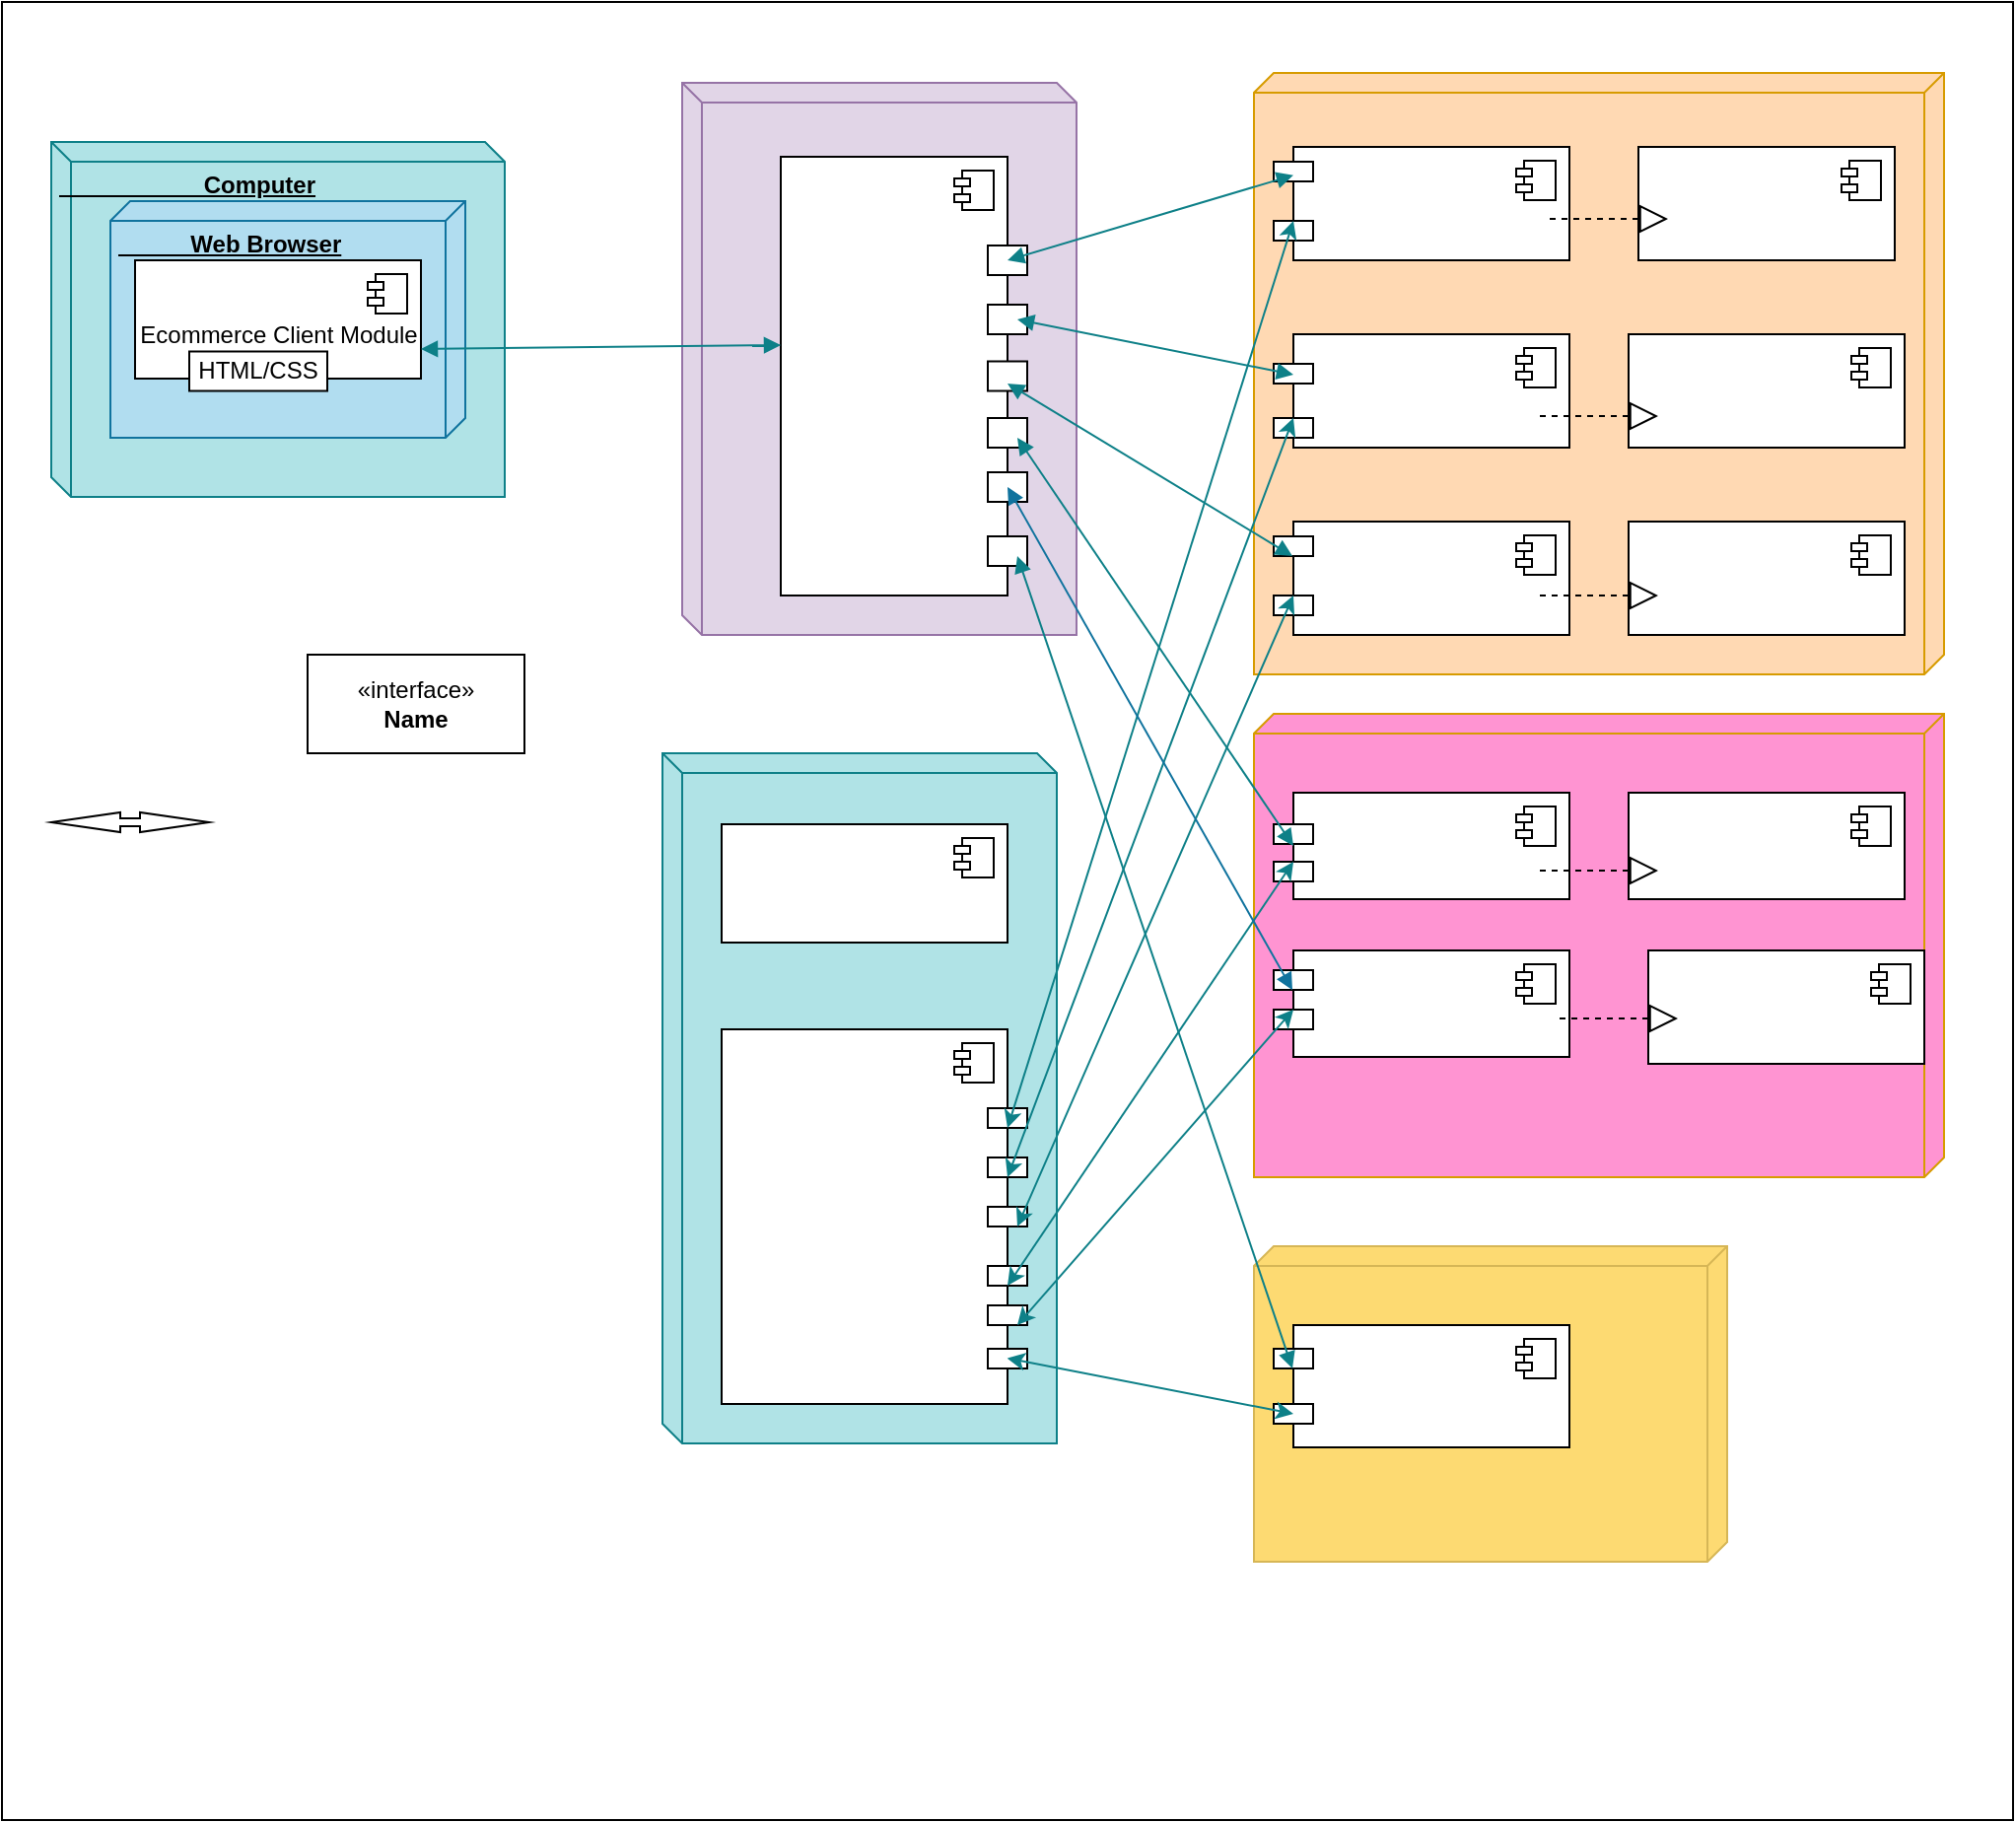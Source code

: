 <mxfile version="24.7.4">
  <diagram name="Page-1" id="vhs3pV7maKaz41Letp2S">
    <mxGraphModel dx="1050" dy="1372" grid="1" gridSize="10" guides="1" tooltips="1" connect="1" arrows="1" fold="1" page="1" pageScale="1" pageWidth="1100" pageHeight="850" math="0" shadow="0">
      <root>
        <mxCell id="0" />
        <mxCell id="1" parent="0" />
        <mxCell id="Byewc4a8WY_J0uslb-Vc-2" value="" style="rounded=0;whiteSpace=wrap;html=1;" vertex="1" parent="1">
          <mxGeometry x="5" y="-11" width="1020" height="922" as="geometry" />
        </mxCell>
        <mxCell id="Byewc4a8WY_J0uslb-Vc-3" value="" style="verticalAlign=top;align=left;spacingTop=8;spacingLeft=2;spacingRight=12;shape=cube;size=10;direction=south;fontStyle=4;html=1;whiteSpace=wrap;fillColor=#FFD9B3;strokeColor=#d79b00;" vertex="1" parent="1">
          <mxGeometry x="640" y="25" width="350" height="305" as="geometry" />
        </mxCell>
        <mxCell id="Byewc4a8WY_J0uslb-Vc-4" value="" style="verticalAlign=top;align=left;spacingTop=8;spacingLeft=2;spacingRight=12;shape=cube;size=10;direction=east;fontStyle=4;html=1;whiteSpace=wrap;fillColor=#e1d5e7;strokeColor=#9673a6;" vertex="1" parent="1">
          <mxGeometry x="350" y="30" width="200" height="280" as="geometry" />
        </mxCell>
        <mxCell id="Byewc4a8WY_J0uslb-Vc-5" value="&lt;b&gt;&amp;nbsp; &amp;nbsp; &amp;nbsp; &amp;nbsp; &amp;nbsp; &amp;nbsp; &amp;nbsp; &amp;nbsp; &amp;nbsp; &amp;nbsp; &amp;nbsp; Computer&lt;/b&gt;" style="verticalAlign=top;align=left;spacingTop=8;spacingLeft=2;spacingRight=12;shape=cube;size=10;direction=east;fontStyle=4;html=1;whiteSpace=wrap;fillColor=#b0e3e6;strokeColor=#0e8088;" vertex="1" parent="1">
          <mxGeometry x="30" y="60" width="230" height="180" as="geometry" />
        </mxCell>
        <mxCell id="Byewc4a8WY_J0uslb-Vc-6" value="" style="verticalAlign=top;align=left;spacingTop=8;spacingLeft=2;spacingRight=12;shape=cube;size=10;direction=east;fontStyle=4;html=1;whiteSpace=wrap;fillColor=#b0e3e6;strokeColor=#0e8088;" vertex="1" parent="1">
          <mxGeometry x="340" y="370" width="200" height="350" as="geometry" />
        </mxCell>
        <mxCell id="Byewc4a8WY_J0uslb-Vc-7" value="" style="verticalAlign=top;align=left;spacingTop=8;spacingLeft=2;spacingRight=12;shape=cube;size=10;direction=south;fontStyle=4;html=1;whiteSpace=wrap;fillColor=#fdda72;strokeColor=#d6b656;" vertex="1" parent="1">
          <mxGeometry x="640" y="620" width="240" height="160" as="geometry" />
        </mxCell>
        <mxCell id="Byewc4a8WY_J0uslb-Vc-8" value="&lt;b&gt;&amp;nbsp; &amp;nbsp; &amp;nbsp; &amp;nbsp; &amp;nbsp; &amp;nbsp;Web Browser&lt;/b&gt;" style="verticalAlign=top;align=left;spacingTop=8;spacingLeft=2;spacingRight=12;shape=cube;size=10;direction=south;fontStyle=4;html=1;whiteSpace=wrap;fillColor=#b1ddf0;strokeColor=#10739e;" vertex="1" parent="1">
          <mxGeometry x="60" y="90" width="180" height="120" as="geometry" />
        </mxCell>
        <mxCell id="Byewc4a8WY_J0uslb-Vc-9" value="" style="html=1;dropTarget=0;whiteSpace=wrap;direction=south;" vertex="1" parent="1">
          <mxGeometry x="400" y="67.5" width="115" height="222.5" as="geometry" />
        </mxCell>
        <mxCell id="Byewc4a8WY_J0uslb-Vc-10" value="" style="shape=module;jettyWidth=8;jettyHeight=4;" vertex="1" parent="Byewc4a8WY_J0uslb-Vc-9">
          <mxGeometry x="1" width="20" height="20" relative="1" as="geometry">
            <mxPoint x="-27" y="7" as="offset" />
          </mxGeometry>
        </mxCell>
        <mxCell id="Byewc4a8WY_J0uslb-Vc-11" value="" style="shape=umlLifeline;perimeter=lifelinePerimeter;whiteSpace=wrap;html=1;container=1;dropTarget=0;collapsible=0;recursiveResize=0;outlineConnect=0;portConstraint=eastwest;newEdgeStyle={&quot;curved&quot;:0,&quot;rounded&quot;:0};direction=south;" vertex="1" parent="1">
          <mxGeometry x="505" y="112.5" width="20" height="15" as="geometry" />
        </mxCell>
        <mxCell id="Byewc4a8WY_J0uslb-Vc-14" value="" style="ellipse;whiteSpace=wrap;html=1;align=center;aspect=fixed;fillColor=none;strokeColor=none;resizable=0;perimeter=centerPerimeter;rotatable=0;allowArrows=0;points=[];outlineConnect=1;" vertex="1" parent="1">
          <mxGeometry x="590" y="90" width="10" height="10" as="geometry" />
        </mxCell>
        <mxCell id="Byewc4a8WY_J0uslb-Vc-15" value="" style="html=1;dropTarget=0;whiteSpace=wrap;direction=west;" vertex="1" parent="1">
          <mxGeometry x="835" y="62.5" width="130" height="57.5" as="geometry" />
        </mxCell>
        <mxCell id="Byewc4a8WY_J0uslb-Vc-16" value="" style="shape=module;jettyWidth=8;jettyHeight=4;" vertex="1" parent="Byewc4a8WY_J0uslb-Vc-15">
          <mxGeometry x="1" width="20" height="20" relative="1" as="geometry">
            <mxPoint x="-27" y="7" as="offset" />
          </mxGeometry>
        </mxCell>
        <mxCell id="Byewc4a8WY_J0uslb-Vc-17" value="" style="html=1;dropTarget=0;whiteSpace=wrap;direction=west;" vertex="1" parent="1">
          <mxGeometry x="830" y="157.5" width="140" height="57.5" as="geometry" />
        </mxCell>
        <mxCell id="Byewc4a8WY_J0uslb-Vc-18" value="" style="shape=module;jettyWidth=8;jettyHeight=4;" vertex="1" parent="Byewc4a8WY_J0uslb-Vc-17">
          <mxGeometry x="1" width="20" height="20" relative="1" as="geometry">
            <mxPoint x="-27" y="7" as="offset" />
          </mxGeometry>
        </mxCell>
        <mxCell id="Byewc4a8WY_J0uslb-Vc-19" value="" style="html=1;dropTarget=0;whiteSpace=wrap;direction=west;" vertex="1" parent="1">
          <mxGeometry x="660" y="62.5" width="140" height="57.5" as="geometry" />
        </mxCell>
        <mxCell id="Byewc4a8WY_J0uslb-Vc-20" value="" style="shape=module;jettyWidth=8;jettyHeight=4;" vertex="1" parent="Byewc4a8WY_J0uslb-Vc-19">
          <mxGeometry x="1" width="20" height="20" relative="1" as="geometry">
            <mxPoint x="-27" y="7" as="offset" />
          </mxGeometry>
        </mxCell>
        <mxCell id="Byewc4a8WY_J0uslb-Vc-21" value="" style="html=1;dropTarget=0;whiteSpace=wrap;direction=west;" vertex="1" parent="1">
          <mxGeometry x="660" y="157.5" width="140" height="57.5" as="geometry" />
        </mxCell>
        <mxCell id="Byewc4a8WY_J0uslb-Vc-22" value="" style="shape=module;jettyWidth=8;jettyHeight=4;" vertex="1" parent="Byewc4a8WY_J0uslb-Vc-21">
          <mxGeometry x="1" width="20" height="20" relative="1" as="geometry">
            <mxPoint x="-27" y="7" as="offset" />
          </mxGeometry>
        </mxCell>
        <mxCell id="Byewc4a8WY_J0uslb-Vc-23" value="" style="verticalAlign=top;align=left;spacingTop=8;spacingLeft=2;spacingRight=12;shape=cube;size=10;direction=south;fontStyle=4;html=1;whiteSpace=wrap;fillColor=#ff94d2;strokeColor=#d79b00;" vertex="1" parent="1">
          <mxGeometry x="640" y="350" width="350" height="235" as="geometry" />
        </mxCell>
        <mxCell id="Byewc4a8WY_J0uslb-Vc-24" value="" style="html=1;dropTarget=0;whiteSpace=wrap;direction=west;" vertex="1" parent="1">
          <mxGeometry x="660" y="390" width="140" height="54" as="geometry" />
        </mxCell>
        <mxCell id="Byewc4a8WY_J0uslb-Vc-25" value="" style="shape=module;jettyWidth=8;jettyHeight=4;" vertex="1" parent="Byewc4a8WY_J0uslb-Vc-24">
          <mxGeometry x="1" width="20" height="20" relative="1" as="geometry">
            <mxPoint x="-27" y="7" as="offset" />
          </mxGeometry>
        </mxCell>
        <mxCell id="Byewc4a8WY_J0uslb-Vc-26" value="" style="html=1;dropTarget=0;whiteSpace=wrap;direction=west;" vertex="1" parent="1">
          <mxGeometry x="830" y="390" width="140" height="54" as="geometry" />
        </mxCell>
        <mxCell id="Byewc4a8WY_J0uslb-Vc-27" value="" style="shape=module;jettyWidth=8;jettyHeight=4;" vertex="1" parent="Byewc4a8WY_J0uslb-Vc-26">
          <mxGeometry x="1" width="20" height="20" relative="1" as="geometry">
            <mxPoint x="-27" y="7" as="offset" />
          </mxGeometry>
        </mxCell>
        <mxCell id="Byewc4a8WY_J0uslb-Vc-28" value="" style="html=1;dropTarget=0;whiteSpace=wrap;direction=west;" vertex="1" parent="1">
          <mxGeometry x="660" y="470" width="140" height="54" as="geometry" />
        </mxCell>
        <mxCell id="Byewc4a8WY_J0uslb-Vc-29" value="" style="shape=module;jettyWidth=8;jettyHeight=4;" vertex="1" parent="Byewc4a8WY_J0uslb-Vc-28">
          <mxGeometry x="1" width="20" height="20" relative="1" as="geometry">
            <mxPoint x="-27" y="7" as="offset" />
          </mxGeometry>
        </mxCell>
        <mxCell id="Byewc4a8WY_J0uslb-Vc-30" value="" style="html=1;dropTarget=0;whiteSpace=wrap;direction=west;" vertex="1" parent="1">
          <mxGeometry x="840" y="470" width="140" height="57.5" as="geometry" />
        </mxCell>
        <mxCell id="Byewc4a8WY_J0uslb-Vc-31" value="" style="shape=module;jettyWidth=8;jettyHeight=4;" vertex="1" parent="Byewc4a8WY_J0uslb-Vc-30">
          <mxGeometry x="1" width="20" height="20" relative="1" as="geometry">
            <mxPoint x="-27" y="7" as="offset" />
          </mxGeometry>
        </mxCell>
        <mxCell id="Byewc4a8WY_J0uslb-Vc-32" value="" style="html=1;dropTarget=0;whiteSpace=wrap;direction=west;" vertex="1" parent="1">
          <mxGeometry x="660" y="660" width="140" height="62" as="geometry" />
        </mxCell>
        <mxCell id="Byewc4a8WY_J0uslb-Vc-33" value="" style="shape=module;jettyWidth=8;jettyHeight=4;" vertex="1" parent="Byewc4a8WY_J0uslb-Vc-32">
          <mxGeometry x="1" width="20" height="20" relative="1" as="geometry">
            <mxPoint x="-27" y="7" as="offset" />
          </mxGeometry>
        </mxCell>
        <mxCell id="Byewc4a8WY_J0uslb-Vc-34" value="" style="shape=umlLifeline;perimeter=lifelinePerimeter;whiteSpace=wrap;html=1;container=1;dropTarget=0;collapsible=0;recursiveResize=0;outlineConnect=0;portConstraint=eastwest;newEdgeStyle={&quot;curved&quot;:0,&quot;rounded&quot;:0};direction=south;" vertex="1" parent="1">
          <mxGeometry x="505" y="142.5" width="20" height="15" as="geometry" />
        </mxCell>
        <mxCell id="Byewc4a8WY_J0uslb-Vc-35" value="" style="shape=umlLifeline;perimeter=lifelinePerimeter;whiteSpace=wrap;html=1;container=1;dropTarget=0;collapsible=0;recursiveResize=0;outlineConnect=0;portConstraint=eastwest;newEdgeStyle={&quot;curved&quot;:0,&quot;rounded&quot;:0};direction=south;" vertex="1" parent="1">
          <mxGeometry x="505" y="171.25" width="20" height="15" as="geometry" />
        </mxCell>
        <mxCell id="Byewc4a8WY_J0uslb-Vc-36" value="" style="shape=umlLifeline;perimeter=lifelinePerimeter;whiteSpace=wrap;html=1;container=1;dropTarget=0;collapsible=0;recursiveResize=0;outlineConnect=0;portConstraint=eastwest;newEdgeStyle={&quot;curved&quot;:0,&quot;rounded&quot;:0};direction=south;" vertex="1" parent="1">
          <mxGeometry x="505" y="200" width="20" height="15" as="geometry" />
        </mxCell>
        <mxCell id="Byewc4a8WY_J0uslb-Vc-37" value="" style="shape=umlLifeline;perimeter=lifelinePerimeter;whiteSpace=wrap;html=1;container=1;dropTarget=0;collapsible=0;recursiveResize=0;outlineConnect=0;portConstraint=eastwest;newEdgeStyle={&quot;curved&quot;:0,&quot;rounded&quot;:0};direction=south;" vertex="1" parent="1">
          <mxGeometry x="505" y="227.5" width="20" height="15" as="geometry" />
        </mxCell>
        <mxCell id="Byewc4a8WY_J0uslb-Vc-38" value="" style="shape=umlLifeline;perimeter=lifelinePerimeter;whiteSpace=wrap;html=1;container=1;dropTarget=0;collapsible=0;recursiveResize=0;outlineConnect=0;portConstraint=eastwest;newEdgeStyle={&quot;curved&quot;:0,&quot;rounded&quot;:0};direction=south;" vertex="1" parent="1">
          <mxGeometry x="505" y="260" width="20" height="15" as="geometry" />
        </mxCell>
        <mxCell id="Byewc4a8WY_J0uslb-Vc-39" value="" style="html=1;dropTarget=0;whiteSpace=wrap;direction=west;" vertex="1" parent="1">
          <mxGeometry x="660" y="252.5" width="140" height="57.5" as="geometry" />
        </mxCell>
        <mxCell id="Byewc4a8WY_J0uslb-Vc-40" value="" style="shape=module;jettyWidth=8;jettyHeight=4;" vertex="1" parent="Byewc4a8WY_J0uslb-Vc-39">
          <mxGeometry x="1" width="20" height="20" relative="1" as="geometry">
            <mxPoint x="-27" y="7" as="offset" />
          </mxGeometry>
        </mxCell>
        <mxCell id="Byewc4a8WY_J0uslb-Vc-41" value="" style="html=1;dropTarget=0;whiteSpace=wrap;direction=west;" vertex="1" parent="1">
          <mxGeometry x="830" y="252.5" width="140" height="57.5" as="geometry" />
        </mxCell>
        <mxCell id="Byewc4a8WY_J0uslb-Vc-42" value="" style="shape=module;jettyWidth=8;jettyHeight=4;" vertex="1" parent="Byewc4a8WY_J0uslb-Vc-41">
          <mxGeometry x="1" width="20" height="20" relative="1" as="geometry">
            <mxPoint x="-27" y="7" as="offset" />
          </mxGeometry>
        </mxCell>
        <mxCell id="Byewc4a8WY_J0uslb-Vc-43" value="" style="html=1;dropTarget=0;whiteSpace=wrap;direction=south;" vertex="1" parent="1">
          <mxGeometry x="370" y="510" width="145" height="190" as="geometry" />
        </mxCell>
        <mxCell id="Byewc4a8WY_J0uslb-Vc-44" value="" style="shape=module;jettyWidth=8;jettyHeight=4;" vertex="1" parent="Byewc4a8WY_J0uslb-Vc-43">
          <mxGeometry x="1" width="20" height="20" relative="1" as="geometry">
            <mxPoint x="-27" y="7" as="offset" />
          </mxGeometry>
        </mxCell>
        <mxCell id="Byewc4a8WY_J0uslb-Vc-45" value="" style="html=1;dropTarget=0;whiteSpace=wrap;direction=south;" vertex="1" parent="1">
          <mxGeometry x="370" y="406" width="145" height="60" as="geometry" />
        </mxCell>
        <mxCell id="Byewc4a8WY_J0uslb-Vc-46" value="" style="shape=module;jettyWidth=8;jettyHeight=4;" vertex="1" parent="Byewc4a8WY_J0uslb-Vc-45">
          <mxGeometry x="1" width="20" height="20" relative="1" as="geometry">
            <mxPoint x="-27" y="7" as="offset" />
          </mxGeometry>
        </mxCell>
        <mxCell id="Byewc4a8WY_J0uslb-Vc-47" value="" style="shape=umlLifeline;perimeter=lifelinePerimeter;whiteSpace=wrap;html=1;container=1;dropTarget=0;collapsible=0;recursiveResize=0;outlineConnect=0;portConstraint=eastwest;newEdgeStyle={&quot;curved&quot;:0,&quot;rounded&quot;:0};direction=south;" vertex="1" parent="1">
          <mxGeometry x="505" y="550" width="20" height="10" as="geometry" />
        </mxCell>
        <mxCell id="Byewc4a8WY_J0uslb-Vc-54" value="" style="shape=umlLifeline;perimeter=lifelinePerimeter;whiteSpace=wrap;html=1;container=1;dropTarget=0;collapsible=0;recursiveResize=0;outlineConnect=0;portConstraint=eastwest;newEdgeStyle={&quot;curved&quot;:0,&quot;rounded&quot;:0};direction=south;" vertex="1" parent="1">
          <mxGeometry x="505" y="575" width="20" height="10" as="geometry" />
        </mxCell>
        <mxCell id="Byewc4a8WY_J0uslb-Vc-55" value="" style="shape=umlLifeline;perimeter=lifelinePerimeter;whiteSpace=wrap;html=1;container=1;dropTarget=0;collapsible=0;recursiveResize=0;outlineConnect=0;portConstraint=eastwest;newEdgeStyle={&quot;curved&quot;:0,&quot;rounded&quot;:0};direction=south;" vertex="1" parent="1">
          <mxGeometry x="505" y="600" width="20" height="10" as="geometry" />
        </mxCell>
        <mxCell id="Byewc4a8WY_J0uslb-Vc-56" value="" style="shape=umlLifeline;perimeter=lifelinePerimeter;whiteSpace=wrap;html=1;container=1;dropTarget=0;collapsible=0;recursiveResize=0;outlineConnect=0;portConstraint=eastwest;newEdgeStyle={&quot;curved&quot;:0,&quot;rounded&quot;:0};direction=south;" vertex="1" parent="1">
          <mxGeometry x="505" y="630" width="20" height="10" as="geometry" />
        </mxCell>
        <mxCell id="Byewc4a8WY_J0uslb-Vc-57" value="" style="shape=umlLifeline;perimeter=lifelinePerimeter;whiteSpace=wrap;html=1;container=1;dropTarget=0;collapsible=0;recursiveResize=0;outlineConnect=0;portConstraint=eastwest;newEdgeStyle={&quot;curved&quot;:0,&quot;rounded&quot;:0};direction=south;" vertex="1" parent="1">
          <mxGeometry x="505" y="650" width="20" height="10" as="geometry" />
        </mxCell>
        <mxCell id="Byewc4a8WY_J0uslb-Vc-60" value="" style="shape=umlLifeline;perimeter=lifelinePerimeter;whiteSpace=wrap;html=1;container=1;dropTarget=0;collapsible=0;recursiveResize=0;outlineConnect=0;portConstraint=eastwest;newEdgeStyle={&quot;curved&quot;:0,&quot;rounded&quot;:0};direction=south;" vertex="1" parent="1">
          <mxGeometry x="505" y="672" width="20" height="10" as="geometry" />
        </mxCell>
        <mxCell id="Byewc4a8WY_J0uslb-Vc-61" value="" style="shape=umlLifeline;perimeter=lifelinePerimeter;whiteSpace=wrap;html=1;container=1;dropTarget=0;collapsible=0;recursiveResize=0;outlineConnect=0;portConstraint=eastwest;newEdgeStyle={&quot;curved&quot;:0,&quot;rounded&quot;:0};direction=south;" vertex="1" parent="1">
          <mxGeometry x="650" y="406" width="20" height="10" as="geometry" />
        </mxCell>
        <mxCell id="Byewc4a8WY_J0uslb-Vc-62" value="" style="shape=umlLifeline;perimeter=lifelinePerimeter;whiteSpace=wrap;html=1;container=1;dropTarget=0;collapsible=0;recursiveResize=0;outlineConnect=0;portConstraint=eastwest;newEdgeStyle={&quot;curved&quot;:0,&quot;rounded&quot;:0};direction=south;" vertex="1" parent="1">
          <mxGeometry x="650" y="425" width="20" height="10" as="geometry" />
        </mxCell>
        <mxCell id="Byewc4a8WY_J0uslb-Vc-63" value="" style="shape=umlLifeline;perimeter=lifelinePerimeter;whiteSpace=wrap;html=1;container=1;dropTarget=0;collapsible=0;recursiveResize=0;outlineConnect=0;portConstraint=eastwest;newEdgeStyle={&quot;curved&quot;:0,&quot;rounded&quot;:0};direction=south;size=20;" vertex="1" parent="1">
          <mxGeometry x="650" y="480" width="20" height="10" as="geometry" />
        </mxCell>
        <mxCell id="Byewc4a8WY_J0uslb-Vc-64" value="" style="shape=umlLifeline;perimeter=lifelinePerimeter;whiteSpace=wrap;html=1;container=1;dropTarget=0;collapsible=0;recursiveResize=0;outlineConnect=0;portConstraint=eastwest;newEdgeStyle={&quot;curved&quot;:0,&quot;rounded&quot;:0};direction=south;size=20;" vertex="1" parent="1">
          <mxGeometry x="650" y="500" width="20" height="10" as="geometry" />
        </mxCell>
        <mxCell id="Byewc4a8WY_J0uslb-Vc-65" value="" style="shape=umlLifeline;perimeter=lifelinePerimeter;whiteSpace=wrap;html=1;container=1;dropTarget=0;collapsible=0;recursiveResize=0;outlineConnect=0;portConstraint=eastwest;newEdgeStyle={&quot;curved&quot;:0,&quot;rounded&quot;:0};direction=south;" vertex="1" parent="1">
          <mxGeometry x="650" y="290" width="20" height="10" as="geometry" />
        </mxCell>
        <mxCell id="Byewc4a8WY_J0uslb-Vc-66" value="" style="shape=umlLifeline;perimeter=lifelinePerimeter;whiteSpace=wrap;html=1;container=1;dropTarget=0;collapsible=0;recursiveResize=0;outlineConnect=0;portConstraint=eastwest;newEdgeStyle={&quot;curved&quot;:0,&quot;rounded&quot;:0};direction=south;" vertex="1" parent="1">
          <mxGeometry x="650" y="260" width="20" height="10" as="geometry" />
        </mxCell>
        <mxCell id="Byewc4a8WY_J0uslb-Vc-67" value="" style="shape=umlLifeline;perimeter=lifelinePerimeter;whiteSpace=wrap;html=1;container=1;dropTarget=0;collapsible=0;recursiveResize=0;outlineConnect=0;portConstraint=eastwest;newEdgeStyle={&quot;curved&quot;:0,&quot;rounded&quot;:0};direction=south;" vertex="1" parent="1">
          <mxGeometry x="650" y="200" width="20" height="10" as="geometry" />
        </mxCell>
        <mxCell id="Byewc4a8WY_J0uslb-Vc-68" value="" style="shape=umlLifeline;perimeter=lifelinePerimeter;whiteSpace=wrap;html=1;container=1;dropTarget=0;collapsible=0;recursiveResize=0;outlineConnect=0;portConstraint=eastwest;newEdgeStyle={&quot;curved&quot;:0,&quot;rounded&quot;:0};direction=south;" vertex="1" parent="1">
          <mxGeometry x="650" y="172.5" width="20" height="10" as="geometry" />
        </mxCell>
        <mxCell id="Byewc4a8WY_J0uslb-Vc-69" value="" style="shape=umlLifeline;perimeter=lifelinePerimeter;whiteSpace=wrap;html=1;container=1;dropTarget=0;collapsible=0;recursiveResize=0;outlineConnect=0;portConstraint=eastwest;newEdgeStyle={&quot;curved&quot;:0,&quot;rounded&quot;:0};direction=south;" vertex="1" parent="1">
          <mxGeometry x="650" y="100" width="20" height="10" as="geometry" />
        </mxCell>
        <mxCell id="Byewc4a8WY_J0uslb-Vc-70" value="" style="shape=umlLifeline;perimeter=lifelinePerimeter;whiteSpace=wrap;html=1;container=1;dropTarget=0;collapsible=0;recursiveResize=0;outlineConnect=0;portConstraint=eastwest;newEdgeStyle={&quot;curved&quot;:0,&quot;rounded&quot;:0};direction=south;" vertex="1" parent="1">
          <mxGeometry x="650" y="70" width="20" height="10" as="geometry" />
        </mxCell>
        <mxCell id="Byewc4a8WY_J0uslb-Vc-71" value="" style="shape=umlLifeline;perimeter=lifelinePerimeter;whiteSpace=wrap;html=1;container=1;dropTarget=0;collapsible=0;recursiveResize=0;outlineConnect=0;portConstraint=eastwest;newEdgeStyle={&quot;curved&quot;:0,&quot;rounded&quot;:0};direction=south;size=20;" vertex="1" parent="1">
          <mxGeometry x="650" y="672" width="20" height="10" as="geometry" />
        </mxCell>
        <mxCell id="Byewc4a8WY_J0uslb-Vc-72" value="" style="shape=umlLifeline;perimeter=lifelinePerimeter;whiteSpace=wrap;html=1;container=1;dropTarget=0;collapsible=0;recursiveResize=0;outlineConnect=0;portConstraint=eastwest;newEdgeStyle={&quot;curved&quot;:0,&quot;rounded&quot;:0};direction=south;size=20;" vertex="1" parent="1">
          <mxGeometry x="650" y="700" width="20" height="10" as="geometry" />
        </mxCell>
        <mxCell id="Byewc4a8WY_J0uslb-Vc-75" value="" style="endArrow=block;startArrow=block;endFill=1;startFill=1;html=1;rounded=0;entryX=1;entryY=0.75;entryDx=0;entryDy=0;fillColor=#b0e3e6;strokeColor=#0e8088;" edge="1" parent="1" target="Byewc4a8WY_J0uslb-Vc-19">
          <mxGeometry width="160" relative="1" as="geometry">
            <mxPoint x="515" y="120" as="sourcePoint" />
            <mxPoint x="675" y="120" as="targetPoint" />
          </mxGeometry>
        </mxCell>
        <mxCell id="Byewc4a8WY_J0uslb-Vc-79" value="" style="endArrow=classic;startArrow=classic;html=1;rounded=0;fillColor=#b0e3e6;strokeColor=#0e8088;" edge="1" parent="1" source="Byewc4a8WY_J0uslb-Vc-47">
          <mxGeometry width="50" height="50" relative="1" as="geometry">
            <mxPoint x="610" y="150" as="sourcePoint" />
            <mxPoint x="660" y="100" as="targetPoint" />
          </mxGeometry>
        </mxCell>
        <mxCell id="Byewc4a8WY_J0uslb-Vc-80" value="" style="endArrow=classic;startArrow=classic;html=1;rounded=0;fillColor=#b0e3e6;strokeColor=#0e8088;" edge="1" parent="1" source="Byewc4a8WY_J0uslb-Vc-54">
          <mxGeometry width="50" height="50" relative="1" as="geometry">
            <mxPoint x="515" y="660" as="sourcePoint" />
            <mxPoint x="660" y="200" as="targetPoint" />
          </mxGeometry>
        </mxCell>
        <mxCell id="Byewc4a8WY_J0uslb-Vc-81" value="" style="endArrow=classic;startArrow=classic;html=1;rounded=0;fillColor=#b0e3e6;strokeColor=#0e8088;" edge="1" parent="1">
          <mxGeometry width="50" height="50" relative="1" as="geometry">
            <mxPoint x="520" y="610" as="sourcePoint" />
            <mxPoint x="660" y="290" as="targetPoint" />
          </mxGeometry>
        </mxCell>
        <mxCell id="Byewc4a8WY_J0uslb-Vc-82" value="" style="endArrow=classic;startArrow=classic;html=1;rounded=0;fillColor=#b0e3e6;strokeColor=#0e8088;" edge="1" parent="1" source="Byewc4a8WY_J0uslb-Vc-56">
          <mxGeometry width="50" height="50" relative="1" as="geometry">
            <mxPoint x="520" y="745" as="sourcePoint" />
            <mxPoint x="660" y="425" as="targetPoint" />
          </mxGeometry>
        </mxCell>
        <mxCell id="Byewc4a8WY_J0uslb-Vc-83" value="" style="endArrow=classic;startArrow=classic;html=1;rounded=0;fillColor=#b0e3e6;strokeColor=#0e8088;" edge="1" parent="1">
          <mxGeometry width="50" height="50" relative="1" as="geometry">
            <mxPoint x="520" y="660" as="sourcePoint" />
            <mxPoint x="660" y="500" as="targetPoint" />
          </mxGeometry>
        </mxCell>
        <mxCell id="Byewc4a8WY_J0uslb-Vc-84" value="" style="endArrow=classic;startArrow=classic;html=1;rounded=0;exitX=0.878;exitY=0.001;exitDx=0;exitDy=0;exitPerimeter=0;fillColor=#b0e3e6;strokeColor=#0e8088;" edge="1" parent="1" source="Byewc4a8WY_J0uslb-Vc-43">
          <mxGeometry width="50" height="50" relative="1" as="geometry">
            <mxPoint x="515" y="682" as="sourcePoint" />
            <mxPoint x="660" y="705" as="targetPoint" />
          </mxGeometry>
        </mxCell>
        <mxCell id="Byewc4a8WY_J0uslb-Vc-85" value="" style="endArrow=block;startArrow=block;endFill=1;startFill=1;html=1;rounded=0;fillColor=#b0e3e6;strokeColor=#0e8088;" edge="1" parent="1">
          <mxGeometry width="160" relative="1" as="geometry">
            <mxPoint x="520" y="150" as="sourcePoint" />
            <mxPoint x="660" y="178" as="targetPoint" />
          </mxGeometry>
        </mxCell>
        <mxCell id="Byewc4a8WY_J0uslb-Vc-86" value="" style="endArrow=block;startArrow=block;endFill=1;startFill=1;html=1;rounded=0;fillColor=#b0e3e6;strokeColor=#0e8088;" edge="1" parent="1" target="Byewc4a8WY_J0uslb-Vc-66">
          <mxGeometry width="160" relative="1" as="geometry">
            <mxPoint x="515" y="182.5" as="sourcePoint" />
            <mxPoint x="655" y="210.5" as="targetPoint" />
          </mxGeometry>
        </mxCell>
        <mxCell id="Byewc4a8WY_J0uslb-Vc-87" value="" style="endArrow=block;startArrow=block;endFill=1;startFill=1;html=1;rounded=0;entryX=1;entryY=0.5;entryDx=0;entryDy=0;fillColor=#b0e3e6;strokeColor=#0e8088;" edge="1" parent="1" target="Byewc4a8WY_J0uslb-Vc-24">
          <mxGeometry width="160" relative="1" as="geometry">
            <mxPoint x="520" y="210" as="sourcePoint" />
            <mxPoint x="660" y="297.5" as="targetPoint" />
          </mxGeometry>
        </mxCell>
        <mxCell id="Byewc4a8WY_J0uslb-Vc-89" value="" style="endArrow=block;startArrow=block;endFill=1;startFill=1;html=1;rounded=0;fillColor=#b1ddf0;strokeColor=#10739e;" edge="1" parent="1" target="Byewc4a8WY_J0uslb-Vc-63">
          <mxGeometry width="160" relative="1" as="geometry">
            <mxPoint x="515" y="235" as="sourcePoint" />
            <mxPoint x="670" y="427" as="targetPoint" />
          </mxGeometry>
        </mxCell>
        <mxCell id="Byewc4a8WY_J0uslb-Vc-90" value="" style="endArrow=block;startArrow=block;endFill=1;startFill=1;html=1;rounded=0;fillColor=#b0e3e6;strokeColor=#0e8088;" edge="1" parent="1" target="Byewc4a8WY_J0uslb-Vc-71">
          <mxGeometry width="160" relative="1" as="geometry">
            <mxPoint x="520" y="270" as="sourcePoint" />
            <mxPoint x="670" y="500" as="targetPoint" />
          </mxGeometry>
        </mxCell>
        <mxCell id="Byewc4a8WY_J0uslb-Vc-91" value="&lt;div&gt;&lt;br&gt;&lt;/div&gt;Ecommerce Client Module" style="html=1;dropTarget=0;whiteSpace=wrap;direction=south;" vertex="1" parent="1">
          <mxGeometry x="72.5" y="120" width="145" height="60" as="geometry" />
        </mxCell>
        <mxCell id="Byewc4a8WY_J0uslb-Vc-92" value="" style="shape=module;jettyWidth=8;jettyHeight=4;" vertex="1" parent="Byewc4a8WY_J0uslb-Vc-91">
          <mxGeometry x="1" width="20" height="20" relative="1" as="geometry">
            <mxPoint x="-27" y="7" as="offset" />
          </mxGeometry>
        </mxCell>
        <mxCell id="Byewc4a8WY_J0uslb-Vc-93" value="&amp;laquo;interface&amp;raquo;&lt;br&gt;&lt;b&gt;Name&lt;/b&gt;" style="html=1;whiteSpace=wrap;" vertex="1" parent="1">
          <mxGeometry x="160" y="320" width="110" height="50" as="geometry" />
        </mxCell>
        <mxCell id="Byewc4a8WY_J0uslb-Vc-94" value="HTML/CSS" style="html=1;whiteSpace=wrap;" vertex="1" parent="1">
          <mxGeometry x="100" y="166.25" width="70" height="20" as="geometry" />
        </mxCell>
        <mxCell id="Byewc4a8WY_J0uslb-Vc-99" value="" style="html=1;shadow=0;dashed=0;align=center;verticalAlign=middle;shape=mxgraph.arrows2.twoWayArrow;dy=0.6;dx=35;" vertex="1" parent="1">
          <mxGeometry x="30" y="400" width="80" height="10" as="geometry" />
        </mxCell>
        <mxCell id="Byewc4a8WY_J0uslb-Vc-104" value="" style="endArrow=block;dashed=1;endFill=0;endSize=12;html=1;rounded=0;" edge="1" parent="1">
          <mxGeometry width="160" relative="1" as="geometry">
            <mxPoint x="785" y="290" as="sourcePoint" />
            <mxPoint x="845" y="290" as="targetPoint" />
          </mxGeometry>
        </mxCell>
        <mxCell id="Byewc4a8WY_J0uslb-Vc-105" value="" style="endArrow=block;dashed=1;endFill=0;endSize=12;html=1;rounded=0;" edge="1" parent="1">
          <mxGeometry width="160" relative="1" as="geometry">
            <mxPoint x="785" y="199" as="sourcePoint" />
            <mxPoint x="845" y="199" as="targetPoint" />
          </mxGeometry>
        </mxCell>
        <mxCell id="Byewc4a8WY_J0uslb-Vc-107" value="" style="endArrow=block;dashed=1;endFill=0;endSize=12;html=1;rounded=0;" edge="1" parent="1">
          <mxGeometry width="160" relative="1" as="geometry">
            <mxPoint x="790" y="99" as="sourcePoint" />
            <mxPoint x="850" y="99" as="targetPoint" />
          </mxGeometry>
        </mxCell>
        <mxCell id="Byewc4a8WY_J0uslb-Vc-108" value="" style="endArrow=block;dashed=1;endFill=0;endSize=12;html=1;rounded=0;" edge="1" parent="1">
          <mxGeometry width="160" relative="1" as="geometry">
            <mxPoint x="785" y="429.5" as="sourcePoint" />
            <mxPoint x="845" y="429.5" as="targetPoint" />
          </mxGeometry>
        </mxCell>
        <mxCell id="Byewc4a8WY_J0uslb-Vc-109" value="" style="endArrow=block;dashed=1;endFill=0;endSize=12;html=1;rounded=0;" edge="1" parent="1">
          <mxGeometry width="160" relative="1" as="geometry">
            <mxPoint x="795" y="504.5" as="sourcePoint" />
            <mxPoint x="855" y="504.5" as="targetPoint" />
          </mxGeometry>
        </mxCell>
        <mxCell id="Byewc4a8WY_J0uslb-Vc-111" value="" style="endArrow=block;startArrow=block;endFill=1;startFill=1;html=1;rounded=0;fillColor=#b0e3e6;strokeColor=#0e8088;exitX=0.75;exitY=0;exitDx=0;exitDy=0;" edge="1" parent="1" source="Byewc4a8WY_J0uslb-Vc-91">
          <mxGeometry width="160" relative="1" as="geometry">
            <mxPoint x="240" y="163" as="sourcePoint" />
            <mxPoint x="400" y="163" as="targetPoint" />
          </mxGeometry>
        </mxCell>
      </root>
    </mxGraphModel>
  </diagram>
</mxfile>
